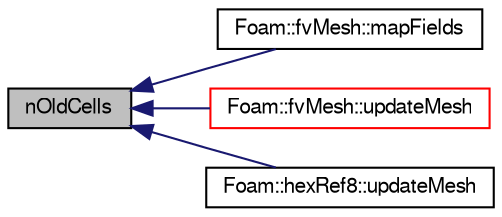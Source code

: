 digraph "nOldCells"
{
  bgcolor="transparent";
  edge [fontname="FreeSans",fontsize="10",labelfontname="FreeSans",labelfontsize="10"];
  node [fontname="FreeSans",fontsize="10",shape=record];
  rankdir="LR";
  Node1 [label="nOldCells",height=0.2,width=0.4,color="black", fillcolor="grey75", style="filled" fontcolor="black"];
  Node1 -> Node2 [dir="back",color="midnightblue",fontsize="10",style="solid",fontname="FreeSans"];
  Node2 [label="Foam::fvMesh::mapFields",height=0.2,width=0.4,color="black",URL="$a00851.html#acdda95483d214b756be7af3887ef71ee",tooltip="Map all fields in time using given map. "];
  Node1 -> Node3 [dir="back",color="midnightblue",fontsize="10",style="solid",fontname="FreeSans"];
  Node3 [label="Foam::fvMesh::updateMesh",height=0.2,width=0.4,color="red",URL="$a00851.html#a9c8cde0b192708d622d874f8cc2df66d",tooltip="Update mesh corresponding to the given map. "];
  Node1 -> Node4 [dir="back",color="midnightblue",fontsize="10",style="solid",fontname="FreeSans"];
  Node4 [label="Foam::hexRef8::updateMesh",height=0.2,width=0.4,color="black",URL="$a00980.html#a97c9017fa6ef5f8319a5d64bdf3fd1b6",tooltip="Update local numbering + undo. "];
}
